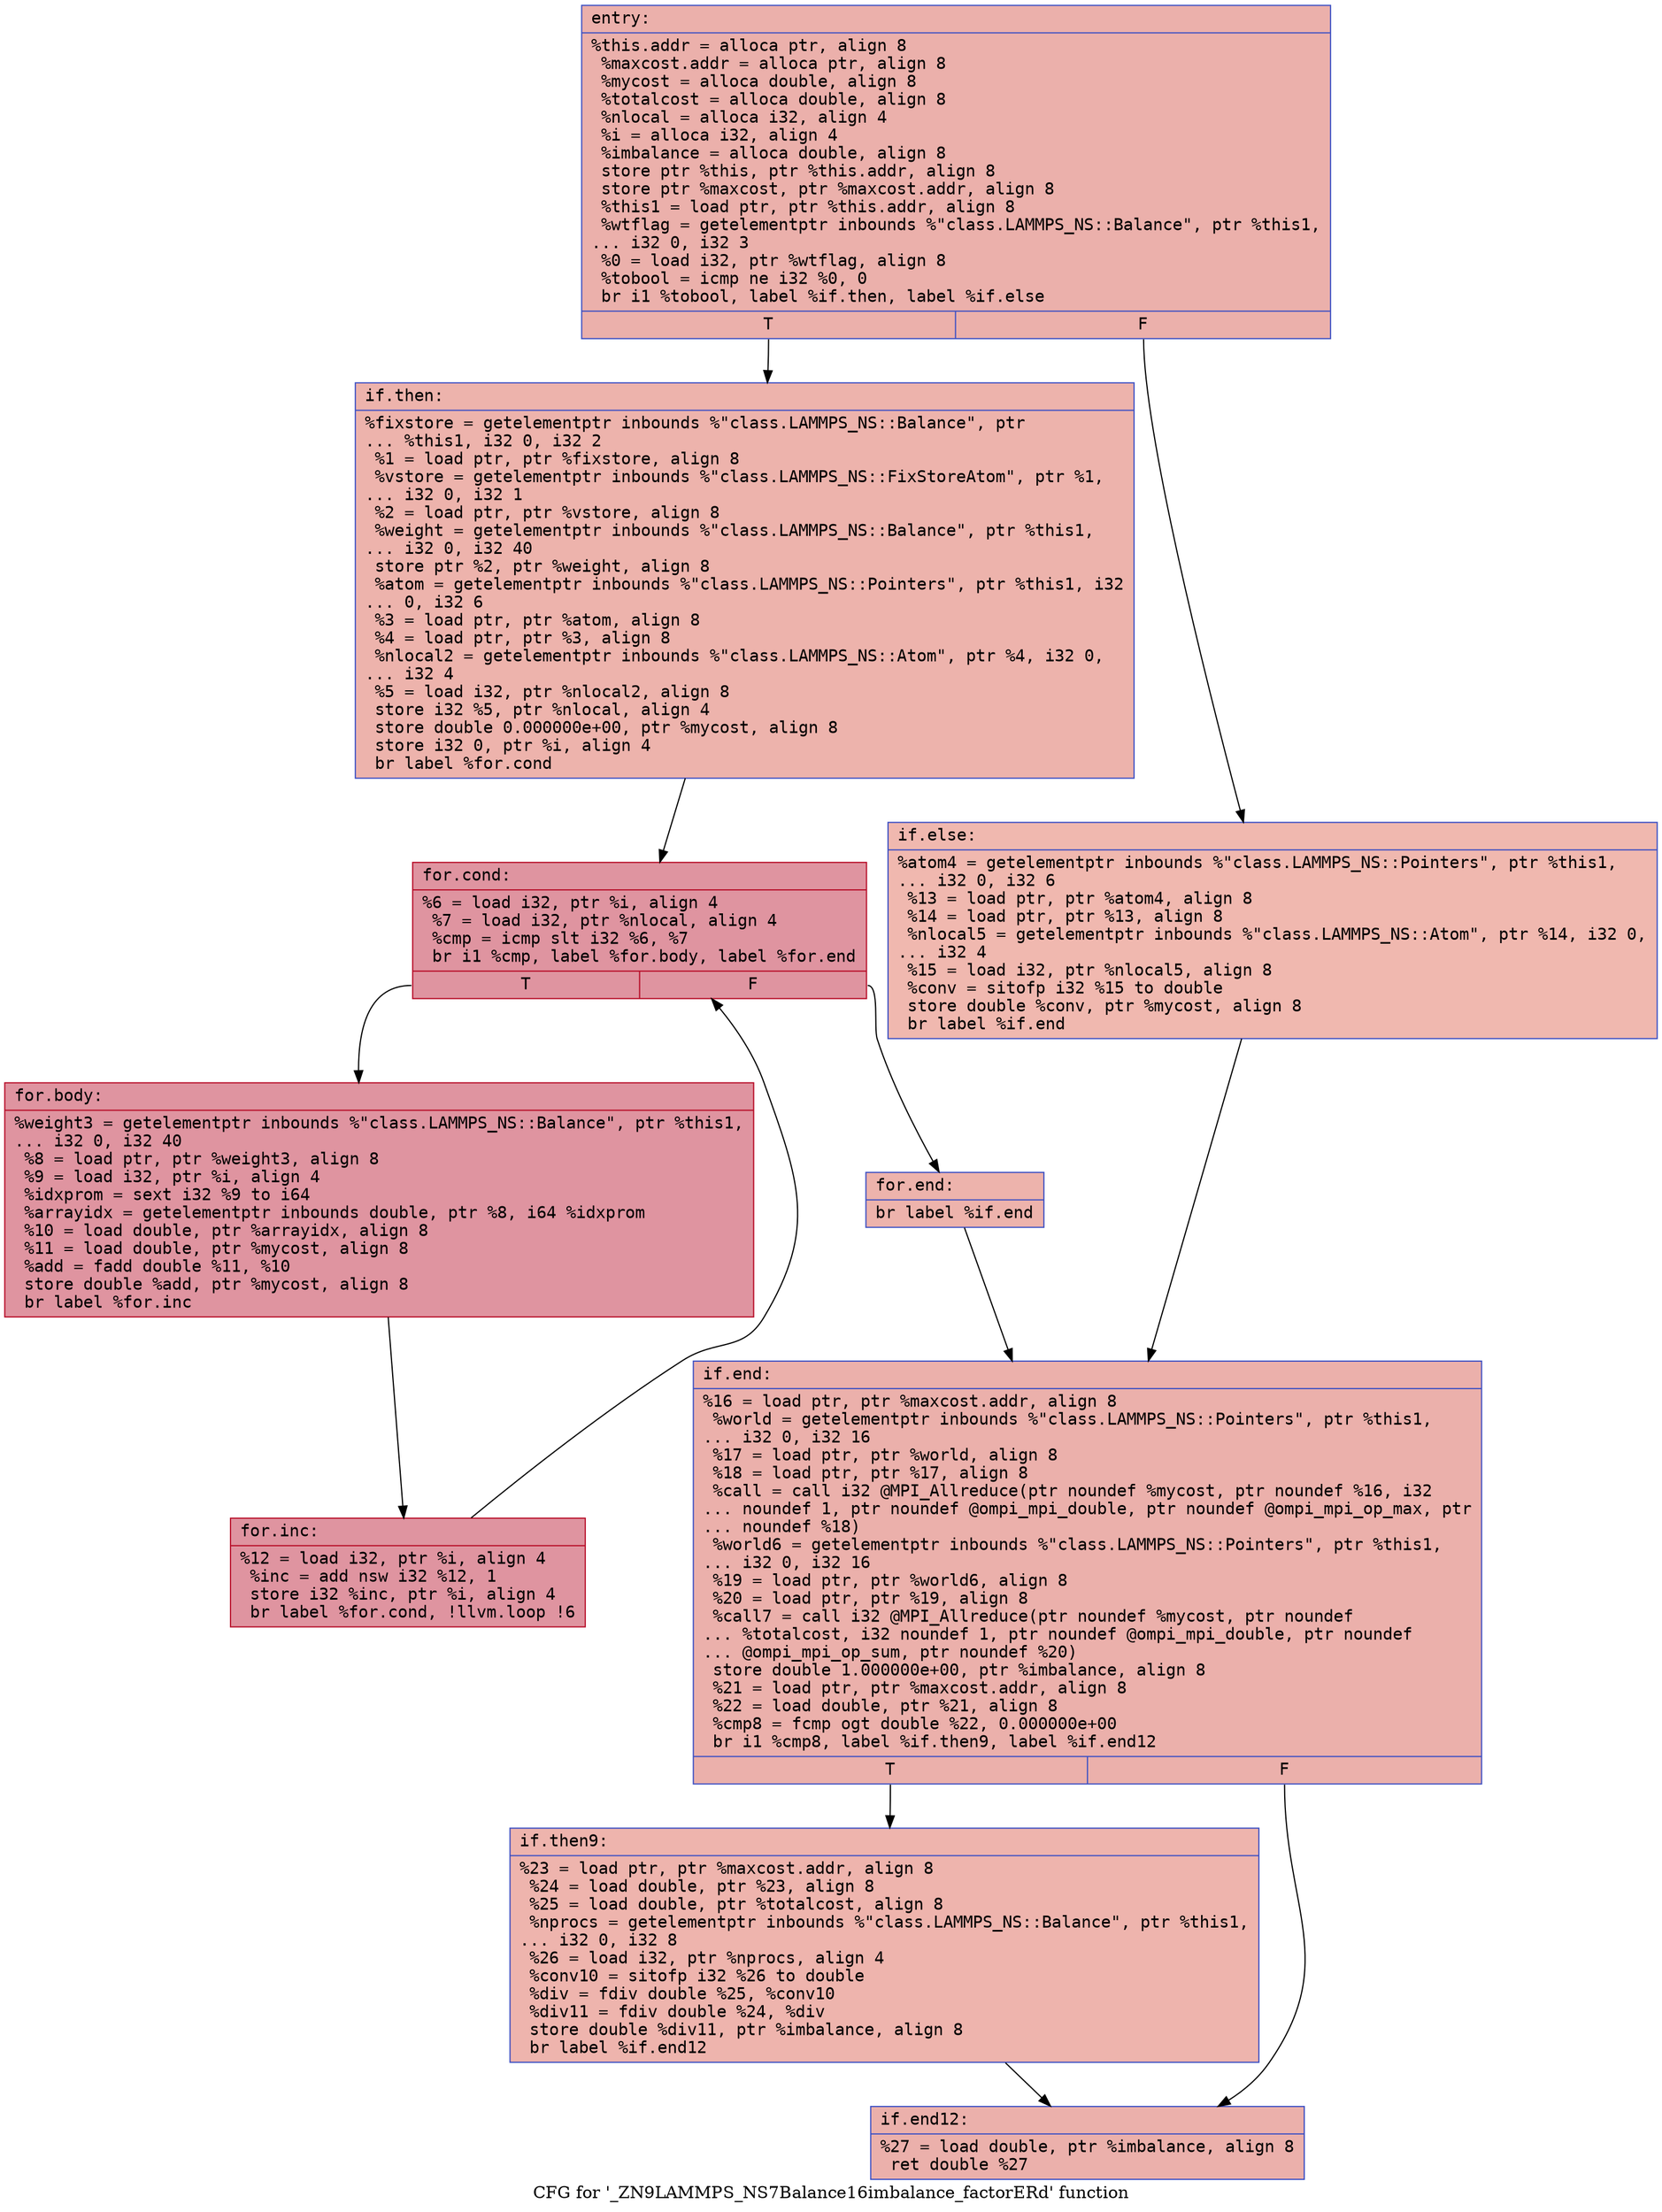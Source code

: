 digraph "CFG for '_ZN9LAMMPS_NS7Balance16imbalance_factorERd' function" {
	label="CFG for '_ZN9LAMMPS_NS7Balance16imbalance_factorERd' function";

	Node0x560a895ce090 [shape=record,color="#3d50c3ff", style=filled, fillcolor="#d24b4070" fontname="Courier",label="{entry:\l|  %this.addr = alloca ptr, align 8\l  %maxcost.addr = alloca ptr, align 8\l  %mycost = alloca double, align 8\l  %totalcost = alloca double, align 8\l  %nlocal = alloca i32, align 4\l  %i = alloca i32, align 4\l  %imbalance = alloca double, align 8\l  store ptr %this, ptr %this.addr, align 8\l  store ptr %maxcost, ptr %maxcost.addr, align 8\l  %this1 = load ptr, ptr %this.addr, align 8\l  %wtflag = getelementptr inbounds %\"class.LAMMPS_NS::Balance\", ptr %this1,\l... i32 0, i32 3\l  %0 = load i32, ptr %wtflag, align 8\l  %tobool = icmp ne i32 %0, 0\l  br i1 %tobool, label %if.then, label %if.else\l|{<s0>T|<s1>F}}"];
	Node0x560a895ce090:s0 -> Node0x560a895cea70[tooltip="entry -> if.then\nProbability 62.50%" ];
	Node0x560a895ce090:s1 -> Node0x560a895ceae0[tooltip="entry -> if.else\nProbability 37.50%" ];
	Node0x560a895cea70 [shape=record,color="#3d50c3ff", style=filled, fillcolor="#d6524470" fontname="Courier",label="{if.then:\l|  %fixstore = getelementptr inbounds %\"class.LAMMPS_NS::Balance\", ptr\l... %this1, i32 0, i32 2\l  %1 = load ptr, ptr %fixstore, align 8\l  %vstore = getelementptr inbounds %\"class.LAMMPS_NS::FixStoreAtom\", ptr %1,\l... i32 0, i32 1\l  %2 = load ptr, ptr %vstore, align 8\l  %weight = getelementptr inbounds %\"class.LAMMPS_NS::Balance\", ptr %this1,\l... i32 0, i32 40\l  store ptr %2, ptr %weight, align 8\l  %atom = getelementptr inbounds %\"class.LAMMPS_NS::Pointers\", ptr %this1, i32\l... 0, i32 6\l  %3 = load ptr, ptr %atom, align 8\l  %4 = load ptr, ptr %3, align 8\l  %nlocal2 = getelementptr inbounds %\"class.LAMMPS_NS::Atom\", ptr %4, i32 0,\l... i32 4\l  %5 = load i32, ptr %nlocal2, align 8\l  store i32 %5, ptr %nlocal, align 4\l  store double 0.000000e+00, ptr %mycost, align 8\l  store i32 0, ptr %i, align 4\l  br label %for.cond\l}"];
	Node0x560a895cea70 -> Node0x560a895cf570[tooltip="if.then -> for.cond\nProbability 100.00%" ];
	Node0x560a895cf570 [shape=record,color="#b70d28ff", style=filled, fillcolor="#b70d2870" fontname="Courier",label="{for.cond:\l|  %6 = load i32, ptr %i, align 4\l  %7 = load i32, ptr %nlocal, align 4\l  %cmp = icmp slt i32 %6, %7\l  br i1 %cmp, label %for.body, label %for.end\l|{<s0>T|<s1>F}}"];
	Node0x560a895cf570:s0 -> Node0x560a895cf810[tooltip="for.cond -> for.body\nProbability 96.88%" ];
	Node0x560a895cf570:s1 -> Node0x560a895cf890[tooltip="for.cond -> for.end\nProbability 3.12%" ];
	Node0x560a895cf810 [shape=record,color="#b70d28ff", style=filled, fillcolor="#b70d2870" fontname="Courier",label="{for.body:\l|  %weight3 = getelementptr inbounds %\"class.LAMMPS_NS::Balance\", ptr %this1,\l... i32 0, i32 40\l  %8 = load ptr, ptr %weight3, align 8\l  %9 = load i32, ptr %i, align 4\l  %idxprom = sext i32 %9 to i64\l  %arrayidx = getelementptr inbounds double, ptr %8, i64 %idxprom\l  %10 = load double, ptr %arrayidx, align 8\l  %11 = load double, ptr %mycost, align 8\l  %add = fadd double %11, %10\l  store double %add, ptr %mycost, align 8\l  br label %for.inc\l}"];
	Node0x560a895cf810 -> Node0x560a895d00d0[tooltip="for.body -> for.inc\nProbability 100.00%" ];
	Node0x560a895d00d0 [shape=record,color="#b70d28ff", style=filled, fillcolor="#b70d2870" fontname="Courier",label="{for.inc:\l|  %12 = load i32, ptr %i, align 4\l  %inc = add nsw i32 %12, 1\l  store i32 %inc, ptr %i, align 4\l  br label %for.cond, !llvm.loop !6\l}"];
	Node0x560a895d00d0 -> Node0x560a895cf570[tooltip="for.inc -> for.cond\nProbability 100.00%" ];
	Node0x560a895cf890 [shape=record,color="#3d50c3ff", style=filled, fillcolor="#d6524470" fontname="Courier",label="{for.end:\l|  br label %if.end\l}"];
	Node0x560a895cf890 -> Node0x560a895d04c0[tooltip="for.end -> if.end\nProbability 100.00%" ];
	Node0x560a895ceae0 [shape=record,color="#3d50c3ff", style=filled, fillcolor="#dc5d4a70" fontname="Courier",label="{if.else:\l|  %atom4 = getelementptr inbounds %\"class.LAMMPS_NS::Pointers\", ptr %this1,\l... i32 0, i32 6\l  %13 = load ptr, ptr %atom4, align 8\l  %14 = load ptr, ptr %13, align 8\l  %nlocal5 = getelementptr inbounds %\"class.LAMMPS_NS::Atom\", ptr %14, i32 0,\l... i32 4\l  %15 = load i32, ptr %nlocal5, align 8\l  %conv = sitofp i32 %15 to double\l  store double %conv, ptr %mycost, align 8\l  br label %if.end\l}"];
	Node0x560a895ceae0 -> Node0x560a895d04c0[tooltip="if.else -> if.end\nProbability 100.00%" ];
	Node0x560a895d04c0 [shape=record,color="#3d50c3ff", style=filled, fillcolor="#d24b4070" fontname="Courier",label="{if.end:\l|  %16 = load ptr, ptr %maxcost.addr, align 8\l  %world = getelementptr inbounds %\"class.LAMMPS_NS::Pointers\", ptr %this1,\l... i32 0, i32 16\l  %17 = load ptr, ptr %world, align 8\l  %18 = load ptr, ptr %17, align 8\l  %call = call i32 @MPI_Allreduce(ptr noundef %mycost, ptr noundef %16, i32\l... noundef 1, ptr noundef @ompi_mpi_double, ptr noundef @ompi_mpi_op_max, ptr\l... noundef %18)\l  %world6 = getelementptr inbounds %\"class.LAMMPS_NS::Pointers\", ptr %this1,\l... i32 0, i32 16\l  %19 = load ptr, ptr %world6, align 8\l  %20 = load ptr, ptr %19, align 8\l  %call7 = call i32 @MPI_Allreduce(ptr noundef %mycost, ptr noundef\l... %totalcost, i32 noundef 1, ptr noundef @ompi_mpi_double, ptr noundef\l... @ompi_mpi_op_sum, ptr noundef %20)\l  store double 1.000000e+00, ptr %imbalance, align 8\l  %21 = load ptr, ptr %maxcost.addr, align 8\l  %22 = load double, ptr %21, align 8\l  %cmp8 = fcmp ogt double %22, 0.000000e+00\l  br i1 %cmp8, label %if.then9, label %if.end12\l|{<s0>T|<s1>F}}"];
	Node0x560a895d04c0:s0 -> Node0x560a895d14a0[tooltip="if.end -> if.then9\nProbability 50.00%" ];
	Node0x560a895d04c0:s1 -> Node0x560a895d14f0[tooltip="if.end -> if.end12\nProbability 50.00%" ];
	Node0x560a895d14a0 [shape=record,color="#3d50c3ff", style=filled, fillcolor="#d8564670" fontname="Courier",label="{if.then9:\l|  %23 = load ptr, ptr %maxcost.addr, align 8\l  %24 = load double, ptr %23, align 8\l  %25 = load double, ptr %totalcost, align 8\l  %nprocs = getelementptr inbounds %\"class.LAMMPS_NS::Balance\", ptr %this1,\l... i32 0, i32 8\l  %26 = load i32, ptr %nprocs, align 4\l  %conv10 = sitofp i32 %26 to double\l  %div = fdiv double %25, %conv10\l  %div11 = fdiv double %24, %div\l  store double %div11, ptr %imbalance, align 8\l  br label %if.end12\l}"];
	Node0x560a895d14a0 -> Node0x560a895d14f0[tooltip="if.then9 -> if.end12\nProbability 100.00%" ];
	Node0x560a895d14f0 [shape=record,color="#3d50c3ff", style=filled, fillcolor="#d24b4070" fontname="Courier",label="{if.end12:\l|  %27 = load double, ptr %imbalance, align 8\l  ret double %27\l}"];
}
